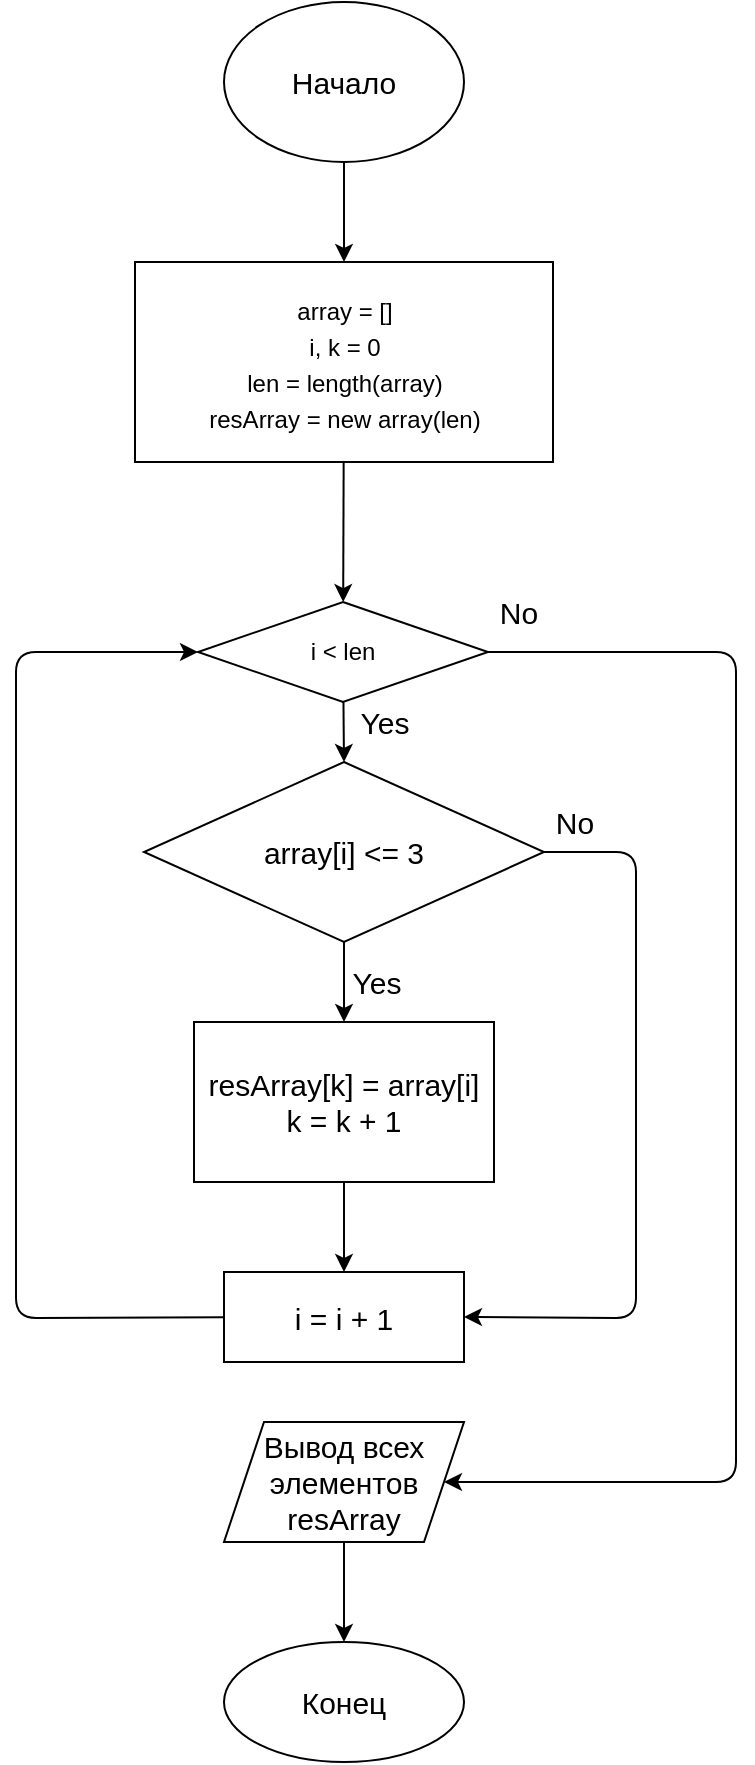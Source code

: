 <mxfile>
    <diagram id="3rn9cim_iHD2bzl5zdQU" name="Page-1">
        <mxGraphModel dx="1171" dy="516" grid="1" gridSize="10" guides="1" tooltips="1" connect="1" arrows="1" fold="1" page="1" pageScale="1" pageWidth="827" pageHeight="1169" math="0" shadow="0">
            <root>
                <mxCell id="0"/>
                <mxCell id="1" parent="0"/>
                <mxCell id="5" style="edgeStyle=none;html=1;entryX=0.5;entryY=0;entryDx=0;entryDy=0;fontSize=15;" edge="1" parent="1" source="2" target="3">
                    <mxGeometry relative="1" as="geometry"/>
                </mxCell>
                <mxCell id="2" value="&lt;font style=&quot;font-size: 15px;&quot;&gt;Начало&lt;/font&gt;" style="ellipse;whiteSpace=wrap;html=1;fontSize=15;" vertex="1" parent="1">
                    <mxGeometry x="354" y="30" width="120" height="80" as="geometry"/>
                </mxCell>
                <mxCell id="24" value="" style="edgeStyle=none;html=1;fontSize=15;" edge="1" parent="1" source="3" target="14">
                    <mxGeometry relative="1" as="geometry"/>
                </mxCell>
                <mxCell id="3" value="&lt;span style=&quot;font-size: 12px&quot;&gt;array = []&lt;/span&gt;&lt;br style=&quot;font-size: 12px&quot;&gt;&lt;span style=&quot;font-size: 12px&quot;&gt;i, k = 0&lt;/span&gt;&lt;br style=&quot;font-size: 12px&quot;&gt;&lt;span style=&quot;font-size: 12px&quot;&gt;len = length(array)&lt;/span&gt;&lt;br style=&quot;font-size: 12px&quot;&gt;&lt;span style=&quot;font-size: 12px&quot;&gt;resArray = new array(len)&lt;/span&gt;" style="rounded=0;whiteSpace=wrap;html=1;fontSize=15;" vertex="1" parent="1">
                    <mxGeometry x="309.5" y="160" width="209" height="100" as="geometry"/>
                </mxCell>
                <mxCell id="8" value="" style="edgeStyle=none;html=1;fontSize=15;" edge="1" parent="1" source="4" target="7">
                    <mxGeometry relative="1" as="geometry"/>
                </mxCell>
                <mxCell id="11" style="edgeStyle=none;html=1;fontSize=15;entryX=1;entryY=0.5;entryDx=0;entryDy=0;" edge="1" parent="1" source="4" target="9">
                    <mxGeometry relative="1" as="geometry">
                        <mxPoint x="540" y="455" as="targetPoint"/>
                        <Array as="points">
                            <mxPoint x="560" y="455"/>
                            <mxPoint x="560" y="570"/>
                            <mxPoint x="560" y="688"/>
                        </Array>
                    </mxGeometry>
                </mxCell>
                <mxCell id="4" value="array[i] &amp;lt;= 3" style="rhombus;whiteSpace=wrap;html=1;fontSize=15;" vertex="1" parent="1">
                    <mxGeometry x="314" y="410" width="200" height="90" as="geometry"/>
                </mxCell>
                <mxCell id="10" value="" style="edgeStyle=none;html=1;fontSize=15;" edge="1" parent="1" source="7" target="9">
                    <mxGeometry relative="1" as="geometry"/>
                </mxCell>
                <mxCell id="7" value="resArray[k] = array[i]&lt;br style=&quot;font-size: 15px;&quot;&gt;k = k + 1" style="whiteSpace=wrap;html=1;fontSize=15;" vertex="1" parent="1">
                    <mxGeometry x="339" y="540" width="150" height="80" as="geometry"/>
                </mxCell>
                <mxCell id="17" style="edgeStyle=none;html=1;entryX=0;entryY=0.5;entryDx=0;entryDy=0;fontSize=15;" edge="1" parent="1" source="9" target="14">
                    <mxGeometry relative="1" as="geometry">
                        <Array as="points">
                            <mxPoint x="250" y="688"/>
                            <mxPoint x="250" y="355"/>
                        </Array>
                    </mxGeometry>
                </mxCell>
                <mxCell id="9" value="i = i + 1" style="whiteSpace=wrap;html=1;fontSize=15;" vertex="1" parent="1">
                    <mxGeometry x="354" y="665" width="120" height="45" as="geometry"/>
                </mxCell>
                <mxCell id="12" value="Yes" style="text;html=1;align=center;verticalAlign=middle;resizable=0;points=[];autosize=1;strokeColor=none;fillColor=none;fontSize=15;" vertex="1" parent="1">
                    <mxGeometry x="410" y="510" width="40" height="20" as="geometry"/>
                </mxCell>
                <mxCell id="13" value="No" style="text;html=1;align=center;verticalAlign=middle;resizable=0;points=[];autosize=1;strokeColor=none;fillColor=none;fontSize=15;" vertex="1" parent="1">
                    <mxGeometry x="514" y="430" width="30" height="20" as="geometry"/>
                </mxCell>
                <mxCell id="15" style="edgeStyle=none;html=1;entryX=0.5;entryY=0;entryDx=0;entryDy=0;fontSize=15;" edge="1" parent="1" source="14" target="4">
                    <mxGeometry relative="1" as="geometry"/>
                </mxCell>
                <mxCell id="18" style="edgeStyle=none;html=1;fontSize=15;" edge="1" parent="1" source="14" target="19">
                    <mxGeometry relative="1" as="geometry">
                        <mxPoint x="430" y="740" as="targetPoint"/>
                        <Array as="points">
                            <mxPoint x="610" y="355"/>
                            <mxPoint x="610" y="770"/>
                        </Array>
                    </mxGeometry>
                </mxCell>
                <mxCell id="14" value="&lt;font style=&quot;font-size: 12px&quot;&gt;i &amp;lt; len&lt;/font&gt;" style="rhombus;whiteSpace=wrap;html=1;rounded=0;" vertex="1" parent="1">
                    <mxGeometry x="341" y="330" width="145" height="50" as="geometry"/>
                </mxCell>
                <mxCell id="21" value="" style="edgeStyle=none;html=1;fontSize=15;" edge="1" parent="1" source="19" target="20">
                    <mxGeometry relative="1" as="geometry"/>
                </mxCell>
                <mxCell id="19" value="Вывод всех элементов&lt;br&gt;resArray" style="shape=parallelogram;perimeter=parallelogramPerimeter;whiteSpace=wrap;html=1;fixedSize=1;fontSize=15;" vertex="1" parent="1">
                    <mxGeometry x="354" y="740" width="120" height="60" as="geometry"/>
                </mxCell>
                <mxCell id="20" value="Конец" style="ellipse;whiteSpace=wrap;html=1;fontSize=15;" vertex="1" parent="1">
                    <mxGeometry x="354" y="850" width="120" height="60" as="geometry"/>
                </mxCell>
                <mxCell id="25" value="No" style="text;html=1;align=center;verticalAlign=middle;resizable=0;points=[];autosize=1;strokeColor=none;fillColor=none;fontSize=15;" vertex="1" parent="1">
                    <mxGeometry x="486" y="325" width="30" height="20" as="geometry"/>
                </mxCell>
                <mxCell id="26" value="Yes" style="text;html=1;align=center;verticalAlign=middle;resizable=0;points=[];autosize=1;strokeColor=none;fillColor=none;fontSize=15;" vertex="1" parent="1">
                    <mxGeometry x="414" y="380" width="40" height="20" as="geometry"/>
                </mxCell>
            </root>
        </mxGraphModel>
    </diagram>
</mxfile>